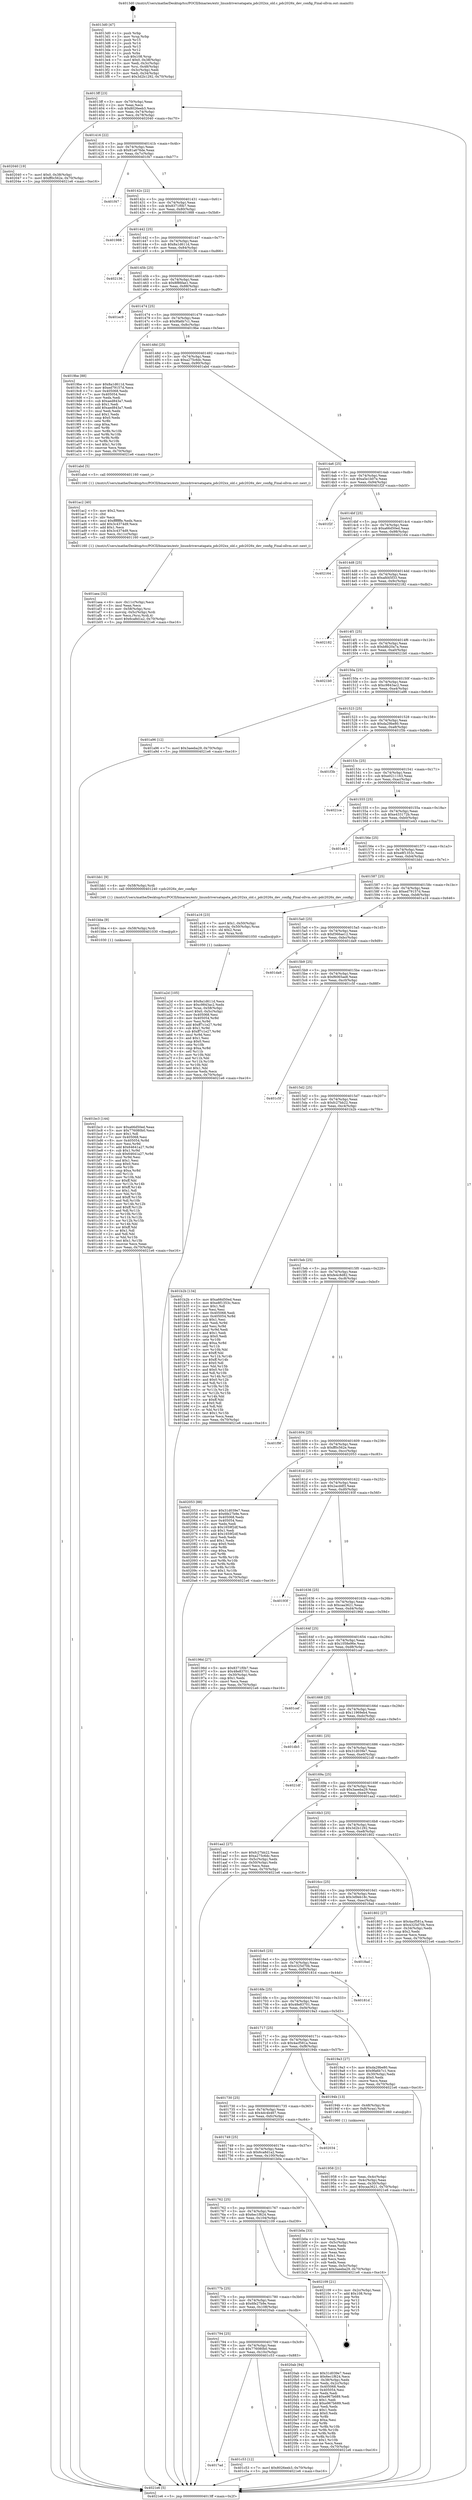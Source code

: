 digraph "0x4013d0" {
  label = "0x4013d0 (/mnt/c/Users/mathe/Desktop/tcc/POCII/binaries/extr_linuxdriversatapata_pdc202xx_old.c_pdc2026x_dev_config_Final-ollvm.out::main(0))"
  labelloc = "t"
  node[shape=record]

  Entry [label="",width=0.3,height=0.3,shape=circle,fillcolor=black,style=filled]
  "0x4013ff" [label="{
     0x4013ff [23]\l
     | [instrs]\l
     &nbsp;&nbsp;0x4013ff \<+3\>: mov -0x70(%rbp),%eax\l
     &nbsp;&nbsp;0x401402 \<+2\>: mov %eax,%ecx\l
     &nbsp;&nbsp;0x401404 \<+6\>: sub $0x8026eeb3,%ecx\l
     &nbsp;&nbsp;0x40140a \<+3\>: mov %eax,-0x74(%rbp)\l
     &nbsp;&nbsp;0x40140d \<+3\>: mov %ecx,-0x78(%rbp)\l
     &nbsp;&nbsp;0x401410 \<+6\>: je 0000000000402040 \<main+0xc70\>\l
  }"]
  "0x402040" [label="{
     0x402040 [19]\l
     | [instrs]\l
     &nbsp;&nbsp;0x402040 \<+7\>: movl $0x0,-0x38(%rbp)\l
     &nbsp;&nbsp;0x402047 \<+7\>: movl $0xff0c562e,-0x70(%rbp)\l
     &nbsp;&nbsp;0x40204e \<+5\>: jmp 00000000004021e6 \<main+0xe16\>\l
  }"]
  "0x401416" [label="{
     0x401416 [22]\l
     | [instrs]\l
     &nbsp;&nbsp;0x401416 \<+5\>: jmp 000000000040141b \<main+0x4b\>\l
     &nbsp;&nbsp;0x40141b \<+3\>: mov -0x74(%rbp),%eax\l
     &nbsp;&nbsp;0x40141e \<+5\>: sub $0x81a676de,%eax\l
     &nbsp;&nbsp;0x401423 \<+3\>: mov %eax,-0x7c(%rbp)\l
     &nbsp;&nbsp;0x401426 \<+6\>: je 0000000000401f47 \<main+0xb77\>\l
  }"]
  Exit [label="",width=0.3,height=0.3,shape=circle,fillcolor=black,style=filled,peripheries=2]
  "0x401f47" [label="{
     0x401f47\l
  }", style=dashed]
  "0x40142c" [label="{
     0x40142c [22]\l
     | [instrs]\l
     &nbsp;&nbsp;0x40142c \<+5\>: jmp 0000000000401431 \<main+0x61\>\l
     &nbsp;&nbsp;0x401431 \<+3\>: mov -0x74(%rbp),%eax\l
     &nbsp;&nbsp;0x401434 \<+5\>: sub $0x8371f0b7,%eax\l
     &nbsp;&nbsp;0x401439 \<+3\>: mov %eax,-0x80(%rbp)\l
     &nbsp;&nbsp;0x40143c \<+6\>: je 0000000000401988 \<main+0x5b8\>\l
  }"]
  "0x4017ad" [label="{
     0x4017ad\l
  }", style=dashed]
  "0x401988" [label="{
     0x401988\l
  }", style=dashed]
  "0x401442" [label="{
     0x401442 [25]\l
     | [instrs]\l
     &nbsp;&nbsp;0x401442 \<+5\>: jmp 0000000000401447 \<main+0x77\>\l
     &nbsp;&nbsp;0x401447 \<+3\>: mov -0x74(%rbp),%eax\l
     &nbsp;&nbsp;0x40144a \<+5\>: sub $0x8a1d611d,%eax\l
     &nbsp;&nbsp;0x40144f \<+6\>: mov %eax,-0x84(%rbp)\l
     &nbsp;&nbsp;0x401455 \<+6\>: je 0000000000402136 \<main+0xd66\>\l
  }"]
  "0x401c53" [label="{
     0x401c53 [12]\l
     | [instrs]\l
     &nbsp;&nbsp;0x401c53 \<+7\>: movl $0x8026eeb3,-0x70(%rbp)\l
     &nbsp;&nbsp;0x401c5a \<+5\>: jmp 00000000004021e6 \<main+0xe16\>\l
  }"]
  "0x402136" [label="{
     0x402136\l
  }", style=dashed]
  "0x40145b" [label="{
     0x40145b [25]\l
     | [instrs]\l
     &nbsp;&nbsp;0x40145b \<+5\>: jmp 0000000000401460 \<main+0x90\>\l
     &nbsp;&nbsp;0x401460 \<+3\>: mov -0x74(%rbp),%eax\l
     &nbsp;&nbsp;0x401463 \<+5\>: sub $0x8f86fae1,%eax\l
     &nbsp;&nbsp;0x401468 \<+6\>: mov %eax,-0x88(%rbp)\l
     &nbsp;&nbsp;0x40146e \<+6\>: je 0000000000401ec9 \<main+0xaf9\>\l
  }"]
  "0x401794" [label="{
     0x401794 [25]\l
     | [instrs]\l
     &nbsp;&nbsp;0x401794 \<+5\>: jmp 0000000000401799 \<main+0x3c9\>\l
     &nbsp;&nbsp;0x401799 \<+3\>: mov -0x74(%rbp),%eax\l
     &nbsp;&nbsp;0x40179c \<+5\>: sub $0x776080b0,%eax\l
     &nbsp;&nbsp;0x4017a1 \<+6\>: mov %eax,-0x10c(%rbp)\l
     &nbsp;&nbsp;0x4017a7 \<+6\>: je 0000000000401c53 \<main+0x883\>\l
  }"]
  "0x401ec9" [label="{
     0x401ec9\l
  }", style=dashed]
  "0x401474" [label="{
     0x401474 [25]\l
     | [instrs]\l
     &nbsp;&nbsp;0x401474 \<+5\>: jmp 0000000000401479 \<main+0xa9\>\l
     &nbsp;&nbsp;0x401479 \<+3\>: mov -0x74(%rbp),%eax\l
     &nbsp;&nbsp;0x40147c \<+5\>: sub $0x9fa6b7c1,%eax\l
     &nbsp;&nbsp;0x401481 \<+6\>: mov %eax,-0x8c(%rbp)\l
     &nbsp;&nbsp;0x401487 \<+6\>: je 00000000004019be \<main+0x5ee\>\l
  }"]
  "0x4020ab" [label="{
     0x4020ab [94]\l
     | [instrs]\l
     &nbsp;&nbsp;0x4020ab \<+5\>: mov $0x31d039e7,%eax\l
     &nbsp;&nbsp;0x4020b0 \<+5\>: mov $0x6ec1f624,%ecx\l
     &nbsp;&nbsp;0x4020b5 \<+3\>: mov -0x38(%rbp),%edx\l
     &nbsp;&nbsp;0x4020b8 \<+3\>: mov %edx,-0x2c(%rbp)\l
     &nbsp;&nbsp;0x4020bb \<+7\>: mov 0x405068,%edx\l
     &nbsp;&nbsp;0x4020c2 \<+7\>: mov 0x405054,%esi\l
     &nbsp;&nbsp;0x4020c9 \<+2\>: mov %edx,%edi\l
     &nbsp;&nbsp;0x4020cb \<+6\>: sub $0xe967b689,%edi\l
     &nbsp;&nbsp;0x4020d1 \<+3\>: sub $0x1,%edi\l
     &nbsp;&nbsp;0x4020d4 \<+6\>: add $0xe967b689,%edi\l
     &nbsp;&nbsp;0x4020da \<+3\>: imul %edi,%edx\l
     &nbsp;&nbsp;0x4020dd \<+3\>: and $0x1,%edx\l
     &nbsp;&nbsp;0x4020e0 \<+3\>: cmp $0x0,%edx\l
     &nbsp;&nbsp;0x4020e3 \<+4\>: sete %r8b\l
     &nbsp;&nbsp;0x4020e7 \<+3\>: cmp $0xa,%esi\l
     &nbsp;&nbsp;0x4020ea \<+4\>: setl %r9b\l
     &nbsp;&nbsp;0x4020ee \<+3\>: mov %r8b,%r10b\l
     &nbsp;&nbsp;0x4020f1 \<+3\>: and %r9b,%r10b\l
     &nbsp;&nbsp;0x4020f4 \<+3\>: xor %r9b,%r8b\l
     &nbsp;&nbsp;0x4020f7 \<+3\>: or %r8b,%r10b\l
     &nbsp;&nbsp;0x4020fa \<+4\>: test $0x1,%r10b\l
     &nbsp;&nbsp;0x4020fe \<+3\>: cmovne %ecx,%eax\l
     &nbsp;&nbsp;0x402101 \<+3\>: mov %eax,-0x70(%rbp)\l
     &nbsp;&nbsp;0x402104 \<+5\>: jmp 00000000004021e6 \<main+0xe16\>\l
  }"]
  "0x4019be" [label="{
     0x4019be [88]\l
     | [instrs]\l
     &nbsp;&nbsp;0x4019be \<+5\>: mov $0x8a1d611d,%eax\l
     &nbsp;&nbsp;0x4019c3 \<+5\>: mov $0xed79157d,%ecx\l
     &nbsp;&nbsp;0x4019c8 \<+7\>: mov 0x405068,%edx\l
     &nbsp;&nbsp;0x4019cf \<+7\>: mov 0x405054,%esi\l
     &nbsp;&nbsp;0x4019d6 \<+2\>: mov %edx,%edi\l
     &nbsp;&nbsp;0x4019d8 \<+6\>: sub $0xaed843a7,%edi\l
     &nbsp;&nbsp;0x4019de \<+3\>: sub $0x1,%edi\l
     &nbsp;&nbsp;0x4019e1 \<+6\>: add $0xaed843a7,%edi\l
     &nbsp;&nbsp;0x4019e7 \<+3\>: imul %edi,%edx\l
     &nbsp;&nbsp;0x4019ea \<+3\>: and $0x1,%edx\l
     &nbsp;&nbsp;0x4019ed \<+3\>: cmp $0x0,%edx\l
     &nbsp;&nbsp;0x4019f0 \<+4\>: sete %r8b\l
     &nbsp;&nbsp;0x4019f4 \<+3\>: cmp $0xa,%esi\l
     &nbsp;&nbsp;0x4019f7 \<+4\>: setl %r9b\l
     &nbsp;&nbsp;0x4019fb \<+3\>: mov %r8b,%r10b\l
     &nbsp;&nbsp;0x4019fe \<+3\>: and %r9b,%r10b\l
     &nbsp;&nbsp;0x401a01 \<+3\>: xor %r9b,%r8b\l
     &nbsp;&nbsp;0x401a04 \<+3\>: or %r8b,%r10b\l
     &nbsp;&nbsp;0x401a07 \<+4\>: test $0x1,%r10b\l
     &nbsp;&nbsp;0x401a0b \<+3\>: cmovne %ecx,%eax\l
     &nbsp;&nbsp;0x401a0e \<+3\>: mov %eax,-0x70(%rbp)\l
     &nbsp;&nbsp;0x401a11 \<+5\>: jmp 00000000004021e6 \<main+0xe16\>\l
  }"]
  "0x40148d" [label="{
     0x40148d [25]\l
     | [instrs]\l
     &nbsp;&nbsp;0x40148d \<+5\>: jmp 0000000000401492 \<main+0xc2\>\l
     &nbsp;&nbsp;0x401492 \<+3\>: mov -0x74(%rbp),%eax\l
     &nbsp;&nbsp;0x401495 \<+5\>: sub $0xa275c6dc,%eax\l
     &nbsp;&nbsp;0x40149a \<+6\>: mov %eax,-0x90(%rbp)\l
     &nbsp;&nbsp;0x4014a0 \<+6\>: je 0000000000401abd \<main+0x6ed\>\l
  }"]
  "0x40177b" [label="{
     0x40177b [25]\l
     | [instrs]\l
     &nbsp;&nbsp;0x40177b \<+5\>: jmp 0000000000401780 \<main+0x3b0\>\l
     &nbsp;&nbsp;0x401780 \<+3\>: mov -0x74(%rbp),%eax\l
     &nbsp;&nbsp;0x401783 \<+5\>: sub $0x6fe27b9e,%eax\l
     &nbsp;&nbsp;0x401788 \<+6\>: mov %eax,-0x108(%rbp)\l
     &nbsp;&nbsp;0x40178e \<+6\>: je 00000000004020ab \<main+0xcdb\>\l
  }"]
  "0x401abd" [label="{
     0x401abd [5]\l
     | [instrs]\l
     &nbsp;&nbsp;0x401abd \<+5\>: call 0000000000401160 \<next_i\>\l
     | [calls]\l
     &nbsp;&nbsp;0x401160 \{1\} (/mnt/c/Users/mathe/Desktop/tcc/POCII/binaries/extr_linuxdriversatapata_pdc202xx_old.c_pdc2026x_dev_config_Final-ollvm.out::next_i)\l
  }"]
  "0x4014a6" [label="{
     0x4014a6 [25]\l
     | [instrs]\l
     &nbsp;&nbsp;0x4014a6 \<+5\>: jmp 00000000004014ab \<main+0xdb\>\l
     &nbsp;&nbsp;0x4014ab \<+3\>: mov -0x74(%rbp),%eax\l
     &nbsp;&nbsp;0x4014ae \<+5\>: sub $0xa5e1b07e,%eax\l
     &nbsp;&nbsp;0x4014b3 \<+6\>: mov %eax,-0x94(%rbp)\l
     &nbsp;&nbsp;0x4014b9 \<+6\>: je 0000000000401f2f \<main+0xb5f\>\l
  }"]
  "0x402109" [label="{
     0x402109 [21]\l
     | [instrs]\l
     &nbsp;&nbsp;0x402109 \<+3\>: mov -0x2c(%rbp),%eax\l
     &nbsp;&nbsp;0x40210c \<+7\>: add $0x108,%rsp\l
     &nbsp;&nbsp;0x402113 \<+1\>: pop %rbx\l
     &nbsp;&nbsp;0x402114 \<+2\>: pop %r12\l
     &nbsp;&nbsp;0x402116 \<+2\>: pop %r13\l
     &nbsp;&nbsp;0x402118 \<+2\>: pop %r14\l
     &nbsp;&nbsp;0x40211a \<+2\>: pop %r15\l
     &nbsp;&nbsp;0x40211c \<+1\>: pop %rbp\l
     &nbsp;&nbsp;0x40211d \<+1\>: ret\l
  }"]
  "0x401f2f" [label="{
     0x401f2f\l
  }", style=dashed]
  "0x4014bf" [label="{
     0x4014bf [25]\l
     | [instrs]\l
     &nbsp;&nbsp;0x4014bf \<+5\>: jmp 00000000004014c4 \<main+0xf4\>\l
     &nbsp;&nbsp;0x4014c4 \<+3\>: mov -0x74(%rbp),%eax\l
     &nbsp;&nbsp;0x4014c7 \<+5\>: sub $0xa66d50ed,%eax\l
     &nbsp;&nbsp;0x4014cc \<+6\>: mov %eax,-0x98(%rbp)\l
     &nbsp;&nbsp;0x4014d2 \<+6\>: je 0000000000402164 \<main+0xd94\>\l
  }"]
  "0x401bc3" [label="{
     0x401bc3 [144]\l
     | [instrs]\l
     &nbsp;&nbsp;0x401bc3 \<+5\>: mov $0xa66d50ed,%eax\l
     &nbsp;&nbsp;0x401bc8 \<+5\>: mov $0x776080b0,%ecx\l
     &nbsp;&nbsp;0x401bcd \<+2\>: mov $0x1,%dl\l
     &nbsp;&nbsp;0x401bcf \<+7\>: mov 0x405068,%esi\l
     &nbsp;&nbsp;0x401bd6 \<+8\>: mov 0x405054,%r8d\l
     &nbsp;&nbsp;0x401bde \<+3\>: mov %esi,%r9d\l
     &nbsp;&nbsp;0x401be1 \<+7\>: add $0x64641a27,%r9d\l
     &nbsp;&nbsp;0x401be8 \<+4\>: sub $0x1,%r9d\l
     &nbsp;&nbsp;0x401bec \<+7\>: sub $0x64641a27,%r9d\l
     &nbsp;&nbsp;0x401bf3 \<+4\>: imul %r9d,%esi\l
     &nbsp;&nbsp;0x401bf7 \<+3\>: and $0x1,%esi\l
     &nbsp;&nbsp;0x401bfa \<+3\>: cmp $0x0,%esi\l
     &nbsp;&nbsp;0x401bfd \<+4\>: sete %r10b\l
     &nbsp;&nbsp;0x401c01 \<+4\>: cmp $0xa,%r8d\l
     &nbsp;&nbsp;0x401c05 \<+4\>: setl %r11b\l
     &nbsp;&nbsp;0x401c09 \<+3\>: mov %r10b,%bl\l
     &nbsp;&nbsp;0x401c0c \<+3\>: xor $0xff,%bl\l
     &nbsp;&nbsp;0x401c0f \<+3\>: mov %r11b,%r14b\l
     &nbsp;&nbsp;0x401c12 \<+4\>: xor $0xff,%r14b\l
     &nbsp;&nbsp;0x401c16 \<+3\>: xor $0x1,%dl\l
     &nbsp;&nbsp;0x401c19 \<+3\>: mov %bl,%r15b\l
     &nbsp;&nbsp;0x401c1c \<+4\>: and $0xff,%r15b\l
     &nbsp;&nbsp;0x401c20 \<+3\>: and %dl,%r10b\l
     &nbsp;&nbsp;0x401c23 \<+3\>: mov %r14b,%r12b\l
     &nbsp;&nbsp;0x401c26 \<+4\>: and $0xff,%r12b\l
     &nbsp;&nbsp;0x401c2a \<+3\>: and %dl,%r11b\l
     &nbsp;&nbsp;0x401c2d \<+3\>: or %r10b,%r15b\l
     &nbsp;&nbsp;0x401c30 \<+3\>: or %r11b,%r12b\l
     &nbsp;&nbsp;0x401c33 \<+3\>: xor %r12b,%r15b\l
     &nbsp;&nbsp;0x401c36 \<+3\>: or %r14b,%bl\l
     &nbsp;&nbsp;0x401c39 \<+3\>: xor $0xff,%bl\l
     &nbsp;&nbsp;0x401c3c \<+3\>: or $0x1,%dl\l
     &nbsp;&nbsp;0x401c3f \<+2\>: and %dl,%bl\l
     &nbsp;&nbsp;0x401c41 \<+3\>: or %bl,%r15b\l
     &nbsp;&nbsp;0x401c44 \<+4\>: test $0x1,%r15b\l
     &nbsp;&nbsp;0x401c48 \<+3\>: cmovne %ecx,%eax\l
     &nbsp;&nbsp;0x401c4b \<+3\>: mov %eax,-0x70(%rbp)\l
     &nbsp;&nbsp;0x401c4e \<+5\>: jmp 00000000004021e6 \<main+0xe16\>\l
  }"]
  "0x402164" [label="{
     0x402164\l
  }", style=dashed]
  "0x4014d8" [label="{
     0x4014d8 [25]\l
     | [instrs]\l
     &nbsp;&nbsp;0x4014d8 \<+5\>: jmp 00000000004014dd \<main+0x10d\>\l
     &nbsp;&nbsp;0x4014dd \<+3\>: mov -0x74(%rbp),%eax\l
     &nbsp;&nbsp;0x4014e0 \<+5\>: sub $0xafd45f33,%eax\l
     &nbsp;&nbsp;0x4014e5 \<+6\>: mov %eax,-0x9c(%rbp)\l
     &nbsp;&nbsp;0x4014eb \<+6\>: je 0000000000402182 \<main+0xdb2\>\l
  }"]
  "0x401bba" [label="{
     0x401bba [9]\l
     | [instrs]\l
     &nbsp;&nbsp;0x401bba \<+4\>: mov -0x58(%rbp),%rdi\l
     &nbsp;&nbsp;0x401bbe \<+5\>: call 0000000000401030 \<free@plt\>\l
     | [calls]\l
     &nbsp;&nbsp;0x401030 \{1\} (unknown)\l
  }"]
  "0x402182" [label="{
     0x402182\l
  }", style=dashed]
  "0x4014f1" [label="{
     0x4014f1 [25]\l
     | [instrs]\l
     &nbsp;&nbsp;0x4014f1 \<+5\>: jmp 00000000004014f6 \<main+0x126\>\l
     &nbsp;&nbsp;0x4014f6 \<+3\>: mov -0x74(%rbp),%eax\l
     &nbsp;&nbsp;0x4014f9 \<+5\>: sub $0xb8b20a7a,%eax\l
     &nbsp;&nbsp;0x4014fe \<+6\>: mov %eax,-0xa0(%rbp)\l
     &nbsp;&nbsp;0x401504 \<+6\>: je 00000000004021b0 \<main+0xde0\>\l
  }"]
  "0x401762" [label="{
     0x401762 [25]\l
     | [instrs]\l
     &nbsp;&nbsp;0x401762 \<+5\>: jmp 0000000000401767 \<main+0x397\>\l
     &nbsp;&nbsp;0x401767 \<+3\>: mov -0x74(%rbp),%eax\l
     &nbsp;&nbsp;0x40176a \<+5\>: sub $0x6ec1f624,%eax\l
     &nbsp;&nbsp;0x40176f \<+6\>: mov %eax,-0x104(%rbp)\l
     &nbsp;&nbsp;0x401775 \<+6\>: je 0000000000402109 \<main+0xd39\>\l
  }"]
  "0x4021b0" [label="{
     0x4021b0\l
  }", style=dashed]
  "0x40150a" [label="{
     0x40150a [25]\l
     | [instrs]\l
     &nbsp;&nbsp;0x40150a \<+5\>: jmp 000000000040150f \<main+0x13f\>\l
     &nbsp;&nbsp;0x40150f \<+3\>: mov -0x74(%rbp),%eax\l
     &nbsp;&nbsp;0x401512 \<+5\>: sub $0xc9843ac2,%eax\l
     &nbsp;&nbsp;0x401517 \<+6\>: mov %eax,-0xa4(%rbp)\l
     &nbsp;&nbsp;0x40151d \<+6\>: je 0000000000401a96 \<main+0x6c6\>\l
  }"]
  "0x401b0a" [label="{
     0x401b0a [33]\l
     | [instrs]\l
     &nbsp;&nbsp;0x401b0a \<+2\>: xor %eax,%eax\l
     &nbsp;&nbsp;0x401b0c \<+3\>: mov -0x5c(%rbp),%ecx\l
     &nbsp;&nbsp;0x401b0f \<+2\>: mov %eax,%edx\l
     &nbsp;&nbsp;0x401b11 \<+2\>: sub %ecx,%edx\l
     &nbsp;&nbsp;0x401b13 \<+2\>: mov %eax,%ecx\l
     &nbsp;&nbsp;0x401b15 \<+3\>: sub $0x1,%ecx\l
     &nbsp;&nbsp;0x401b18 \<+2\>: add %ecx,%edx\l
     &nbsp;&nbsp;0x401b1a \<+2\>: sub %edx,%eax\l
     &nbsp;&nbsp;0x401b1c \<+3\>: mov %eax,-0x5c(%rbp)\l
     &nbsp;&nbsp;0x401b1f \<+7\>: movl $0x3aeeba29,-0x70(%rbp)\l
     &nbsp;&nbsp;0x401b26 \<+5\>: jmp 00000000004021e6 \<main+0xe16\>\l
  }"]
  "0x401a96" [label="{
     0x401a96 [12]\l
     | [instrs]\l
     &nbsp;&nbsp;0x401a96 \<+7\>: movl $0x3aeeba29,-0x70(%rbp)\l
     &nbsp;&nbsp;0x401a9d \<+5\>: jmp 00000000004021e6 \<main+0xe16\>\l
  }"]
  "0x401523" [label="{
     0x401523 [25]\l
     | [instrs]\l
     &nbsp;&nbsp;0x401523 \<+5\>: jmp 0000000000401528 \<main+0x158\>\l
     &nbsp;&nbsp;0x401528 \<+3\>: mov -0x74(%rbp),%eax\l
     &nbsp;&nbsp;0x40152b \<+5\>: sub $0xda29be80,%eax\l
     &nbsp;&nbsp;0x401530 \<+6\>: mov %eax,-0xa8(%rbp)\l
     &nbsp;&nbsp;0x401536 \<+6\>: je 0000000000401f3b \<main+0xb6b\>\l
  }"]
  "0x401749" [label="{
     0x401749 [25]\l
     | [instrs]\l
     &nbsp;&nbsp;0x401749 \<+5\>: jmp 000000000040174e \<main+0x37e\>\l
     &nbsp;&nbsp;0x40174e \<+3\>: mov -0x74(%rbp),%eax\l
     &nbsp;&nbsp;0x401751 \<+5\>: sub $0x6ca8d1a2,%eax\l
     &nbsp;&nbsp;0x401756 \<+6\>: mov %eax,-0x100(%rbp)\l
     &nbsp;&nbsp;0x40175c \<+6\>: je 0000000000401b0a \<main+0x73a\>\l
  }"]
  "0x401f3b" [label="{
     0x401f3b\l
  }", style=dashed]
  "0x40153c" [label="{
     0x40153c [25]\l
     | [instrs]\l
     &nbsp;&nbsp;0x40153c \<+5\>: jmp 0000000000401541 \<main+0x171\>\l
     &nbsp;&nbsp;0x401541 \<+3\>: mov -0x74(%rbp),%eax\l
     &nbsp;&nbsp;0x401544 \<+5\>: sub $0xe0211163,%eax\l
     &nbsp;&nbsp;0x401549 \<+6\>: mov %eax,-0xac(%rbp)\l
     &nbsp;&nbsp;0x40154f \<+6\>: je 00000000004021ce \<main+0xdfe\>\l
  }"]
  "0x402034" [label="{
     0x402034\l
  }", style=dashed]
  "0x4021ce" [label="{
     0x4021ce\l
  }", style=dashed]
  "0x401555" [label="{
     0x401555 [25]\l
     | [instrs]\l
     &nbsp;&nbsp;0x401555 \<+5\>: jmp 000000000040155a \<main+0x18a\>\l
     &nbsp;&nbsp;0x40155a \<+3\>: mov -0x74(%rbp),%eax\l
     &nbsp;&nbsp;0x40155d \<+5\>: sub $0xe433172b,%eax\l
     &nbsp;&nbsp;0x401562 \<+6\>: mov %eax,-0xb0(%rbp)\l
     &nbsp;&nbsp;0x401568 \<+6\>: je 0000000000401e43 \<main+0xa73\>\l
  }"]
  "0x401aea" [label="{
     0x401aea [32]\l
     | [instrs]\l
     &nbsp;&nbsp;0x401aea \<+6\>: mov -0x11c(%rbp),%ecx\l
     &nbsp;&nbsp;0x401af0 \<+3\>: imul %eax,%ecx\l
     &nbsp;&nbsp;0x401af3 \<+4\>: mov -0x58(%rbp),%rsi\l
     &nbsp;&nbsp;0x401af7 \<+4\>: movslq -0x5c(%rbp),%rdi\l
     &nbsp;&nbsp;0x401afb \<+3\>: mov %ecx,(%rsi,%rdi,4)\l
     &nbsp;&nbsp;0x401afe \<+7\>: movl $0x6ca8d1a2,-0x70(%rbp)\l
     &nbsp;&nbsp;0x401b05 \<+5\>: jmp 00000000004021e6 \<main+0xe16\>\l
  }"]
  "0x401e43" [label="{
     0x401e43\l
  }", style=dashed]
  "0x40156e" [label="{
     0x40156e [25]\l
     | [instrs]\l
     &nbsp;&nbsp;0x40156e \<+5\>: jmp 0000000000401573 \<main+0x1a3\>\l
     &nbsp;&nbsp;0x401573 \<+3\>: mov -0x74(%rbp),%eax\l
     &nbsp;&nbsp;0x401576 \<+5\>: sub $0xe8f1353c,%eax\l
     &nbsp;&nbsp;0x40157b \<+6\>: mov %eax,-0xb4(%rbp)\l
     &nbsp;&nbsp;0x401581 \<+6\>: je 0000000000401bb1 \<main+0x7e1\>\l
  }"]
  "0x401ac2" [label="{
     0x401ac2 [40]\l
     | [instrs]\l
     &nbsp;&nbsp;0x401ac2 \<+5\>: mov $0x2,%ecx\l
     &nbsp;&nbsp;0x401ac7 \<+1\>: cltd\l
     &nbsp;&nbsp;0x401ac8 \<+2\>: idiv %ecx\l
     &nbsp;&nbsp;0x401aca \<+6\>: imul $0xfffffffe,%edx,%ecx\l
     &nbsp;&nbsp;0x401ad0 \<+6\>: add $0x3c4374d9,%ecx\l
     &nbsp;&nbsp;0x401ad6 \<+3\>: add $0x1,%ecx\l
     &nbsp;&nbsp;0x401ad9 \<+6\>: sub $0x3c4374d9,%ecx\l
     &nbsp;&nbsp;0x401adf \<+6\>: mov %ecx,-0x11c(%rbp)\l
     &nbsp;&nbsp;0x401ae5 \<+5\>: call 0000000000401160 \<next_i\>\l
     | [calls]\l
     &nbsp;&nbsp;0x401160 \{1\} (/mnt/c/Users/mathe/Desktop/tcc/POCII/binaries/extr_linuxdriversatapata_pdc202xx_old.c_pdc2026x_dev_config_Final-ollvm.out::next_i)\l
  }"]
  "0x401bb1" [label="{
     0x401bb1 [9]\l
     | [instrs]\l
     &nbsp;&nbsp;0x401bb1 \<+4\>: mov -0x58(%rbp),%rdi\l
     &nbsp;&nbsp;0x401bb5 \<+5\>: call 0000000000401240 \<pdc2026x_dev_config\>\l
     | [calls]\l
     &nbsp;&nbsp;0x401240 \{1\} (/mnt/c/Users/mathe/Desktop/tcc/POCII/binaries/extr_linuxdriversatapata_pdc202xx_old.c_pdc2026x_dev_config_Final-ollvm.out::pdc2026x_dev_config)\l
  }"]
  "0x401587" [label="{
     0x401587 [25]\l
     | [instrs]\l
     &nbsp;&nbsp;0x401587 \<+5\>: jmp 000000000040158c \<main+0x1bc\>\l
     &nbsp;&nbsp;0x40158c \<+3\>: mov -0x74(%rbp),%eax\l
     &nbsp;&nbsp;0x40158f \<+5\>: sub $0xed79157d,%eax\l
     &nbsp;&nbsp;0x401594 \<+6\>: mov %eax,-0xb8(%rbp)\l
     &nbsp;&nbsp;0x40159a \<+6\>: je 0000000000401a16 \<main+0x646\>\l
  }"]
  "0x401a2d" [label="{
     0x401a2d [105]\l
     | [instrs]\l
     &nbsp;&nbsp;0x401a2d \<+5\>: mov $0x8a1d611d,%ecx\l
     &nbsp;&nbsp;0x401a32 \<+5\>: mov $0xc9843ac2,%edx\l
     &nbsp;&nbsp;0x401a37 \<+4\>: mov %rax,-0x58(%rbp)\l
     &nbsp;&nbsp;0x401a3b \<+7\>: movl $0x0,-0x5c(%rbp)\l
     &nbsp;&nbsp;0x401a42 \<+7\>: mov 0x405068,%esi\l
     &nbsp;&nbsp;0x401a49 \<+8\>: mov 0x405054,%r8d\l
     &nbsp;&nbsp;0x401a51 \<+3\>: mov %esi,%r9d\l
     &nbsp;&nbsp;0x401a54 \<+7\>: add $0xff7c1e27,%r9d\l
     &nbsp;&nbsp;0x401a5b \<+4\>: sub $0x1,%r9d\l
     &nbsp;&nbsp;0x401a5f \<+7\>: sub $0xff7c1e27,%r9d\l
     &nbsp;&nbsp;0x401a66 \<+4\>: imul %r9d,%esi\l
     &nbsp;&nbsp;0x401a6a \<+3\>: and $0x1,%esi\l
     &nbsp;&nbsp;0x401a6d \<+3\>: cmp $0x0,%esi\l
     &nbsp;&nbsp;0x401a70 \<+4\>: sete %r10b\l
     &nbsp;&nbsp;0x401a74 \<+4\>: cmp $0xa,%r8d\l
     &nbsp;&nbsp;0x401a78 \<+4\>: setl %r11b\l
     &nbsp;&nbsp;0x401a7c \<+3\>: mov %r10b,%bl\l
     &nbsp;&nbsp;0x401a7f \<+3\>: and %r11b,%bl\l
     &nbsp;&nbsp;0x401a82 \<+3\>: xor %r11b,%r10b\l
     &nbsp;&nbsp;0x401a85 \<+3\>: or %r10b,%bl\l
     &nbsp;&nbsp;0x401a88 \<+3\>: test $0x1,%bl\l
     &nbsp;&nbsp;0x401a8b \<+3\>: cmovne %edx,%ecx\l
     &nbsp;&nbsp;0x401a8e \<+3\>: mov %ecx,-0x70(%rbp)\l
     &nbsp;&nbsp;0x401a91 \<+5\>: jmp 00000000004021e6 \<main+0xe16\>\l
  }"]
  "0x401a16" [label="{
     0x401a16 [23]\l
     | [instrs]\l
     &nbsp;&nbsp;0x401a16 \<+7\>: movl $0x1,-0x50(%rbp)\l
     &nbsp;&nbsp;0x401a1d \<+4\>: movslq -0x50(%rbp),%rax\l
     &nbsp;&nbsp;0x401a21 \<+4\>: shl $0x2,%rax\l
     &nbsp;&nbsp;0x401a25 \<+3\>: mov %rax,%rdi\l
     &nbsp;&nbsp;0x401a28 \<+5\>: call 0000000000401050 \<malloc@plt\>\l
     | [calls]\l
     &nbsp;&nbsp;0x401050 \{1\} (unknown)\l
  }"]
  "0x4015a0" [label="{
     0x4015a0 [25]\l
     | [instrs]\l
     &nbsp;&nbsp;0x4015a0 \<+5\>: jmp 00000000004015a5 \<main+0x1d5\>\l
     &nbsp;&nbsp;0x4015a5 \<+3\>: mov -0x74(%rbp),%eax\l
     &nbsp;&nbsp;0x4015a8 \<+5\>: sub $0xf366ae12,%eax\l
     &nbsp;&nbsp;0x4015ad \<+6\>: mov %eax,-0xbc(%rbp)\l
     &nbsp;&nbsp;0x4015b3 \<+6\>: je 0000000000401da9 \<main+0x9d9\>\l
  }"]
  "0x401958" [label="{
     0x401958 [21]\l
     | [instrs]\l
     &nbsp;&nbsp;0x401958 \<+3\>: mov %eax,-0x4c(%rbp)\l
     &nbsp;&nbsp;0x40195b \<+3\>: mov -0x4c(%rbp),%eax\l
     &nbsp;&nbsp;0x40195e \<+3\>: mov %eax,-0x30(%rbp)\l
     &nbsp;&nbsp;0x401961 \<+7\>: movl $0xcaa3621,-0x70(%rbp)\l
     &nbsp;&nbsp;0x401968 \<+5\>: jmp 00000000004021e6 \<main+0xe16\>\l
  }"]
  "0x401da9" [label="{
     0x401da9\l
  }", style=dashed]
  "0x4015b9" [label="{
     0x4015b9 [25]\l
     | [instrs]\l
     &nbsp;&nbsp;0x4015b9 \<+5\>: jmp 00000000004015be \<main+0x1ee\>\l
     &nbsp;&nbsp;0x4015be \<+3\>: mov -0x74(%rbp),%eax\l
     &nbsp;&nbsp;0x4015c1 \<+5\>: sub $0xf6065ae8,%eax\l
     &nbsp;&nbsp;0x4015c6 \<+6\>: mov %eax,-0xc0(%rbp)\l
     &nbsp;&nbsp;0x4015cc \<+6\>: je 0000000000401c5f \<main+0x88f\>\l
  }"]
  "0x401730" [label="{
     0x401730 [25]\l
     | [instrs]\l
     &nbsp;&nbsp;0x401730 \<+5\>: jmp 0000000000401735 \<main+0x365\>\l
     &nbsp;&nbsp;0x401735 \<+3\>: mov -0x74(%rbp),%eax\l
     &nbsp;&nbsp;0x401738 \<+5\>: sub $0x4dc4b467,%eax\l
     &nbsp;&nbsp;0x40173d \<+6\>: mov %eax,-0xfc(%rbp)\l
     &nbsp;&nbsp;0x401743 \<+6\>: je 0000000000402034 \<main+0xc64\>\l
  }"]
  "0x401c5f" [label="{
     0x401c5f\l
  }", style=dashed]
  "0x4015d2" [label="{
     0x4015d2 [25]\l
     | [instrs]\l
     &nbsp;&nbsp;0x4015d2 \<+5\>: jmp 00000000004015d7 \<main+0x207\>\l
     &nbsp;&nbsp;0x4015d7 \<+3\>: mov -0x74(%rbp),%eax\l
     &nbsp;&nbsp;0x4015da \<+5\>: sub $0xfc27bb22,%eax\l
     &nbsp;&nbsp;0x4015df \<+6\>: mov %eax,-0xc4(%rbp)\l
     &nbsp;&nbsp;0x4015e5 \<+6\>: je 0000000000401b2b \<main+0x75b\>\l
  }"]
  "0x40194b" [label="{
     0x40194b [13]\l
     | [instrs]\l
     &nbsp;&nbsp;0x40194b \<+4\>: mov -0x48(%rbp),%rax\l
     &nbsp;&nbsp;0x40194f \<+4\>: mov 0x8(%rax),%rdi\l
     &nbsp;&nbsp;0x401953 \<+5\>: call 0000000000401060 \<atoi@plt\>\l
     | [calls]\l
     &nbsp;&nbsp;0x401060 \{1\} (unknown)\l
  }"]
  "0x401b2b" [label="{
     0x401b2b [134]\l
     | [instrs]\l
     &nbsp;&nbsp;0x401b2b \<+5\>: mov $0xa66d50ed,%eax\l
     &nbsp;&nbsp;0x401b30 \<+5\>: mov $0xe8f1353c,%ecx\l
     &nbsp;&nbsp;0x401b35 \<+2\>: mov $0x1,%dl\l
     &nbsp;&nbsp;0x401b37 \<+2\>: xor %esi,%esi\l
     &nbsp;&nbsp;0x401b39 \<+7\>: mov 0x405068,%edi\l
     &nbsp;&nbsp;0x401b40 \<+8\>: mov 0x405054,%r8d\l
     &nbsp;&nbsp;0x401b48 \<+3\>: sub $0x1,%esi\l
     &nbsp;&nbsp;0x401b4b \<+3\>: mov %edi,%r9d\l
     &nbsp;&nbsp;0x401b4e \<+3\>: add %esi,%r9d\l
     &nbsp;&nbsp;0x401b51 \<+4\>: imul %r9d,%edi\l
     &nbsp;&nbsp;0x401b55 \<+3\>: and $0x1,%edi\l
     &nbsp;&nbsp;0x401b58 \<+3\>: cmp $0x0,%edi\l
     &nbsp;&nbsp;0x401b5b \<+4\>: sete %r10b\l
     &nbsp;&nbsp;0x401b5f \<+4\>: cmp $0xa,%r8d\l
     &nbsp;&nbsp;0x401b63 \<+4\>: setl %r11b\l
     &nbsp;&nbsp;0x401b67 \<+3\>: mov %r10b,%bl\l
     &nbsp;&nbsp;0x401b6a \<+3\>: xor $0xff,%bl\l
     &nbsp;&nbsp;0x401b6d \<+3\>: mov %r11b,%r14b\l
     &nbsp;&nbsp;0x401b70 \<+4\>: xor $0xff,%r14b\l
     &nbsp;&nbsp;0x401b74 \<+3\>: xor $0x0,%dl\l
     &nbsp;&nbsp;0x401b77 \<+3\>: mov %bl,%r15b\l
     &nbsp;&nbsp;0x401b7a \<+4\>: and $0x0,%r15b\l
     &nbsp;&nbsp;0x401b7e \<+3\>: and %dl,%r10b\l
     &nbsp;&nbsp;0x401b81 \<+3\>: mov %r14b,%r12b\l
     &nbsp;&nbsp;0x401b84 \<+4\>: and $0x0,%r12b\l
     &nbsp;&nbsp;0x401b88 \<+3\>: and %dl,%r11b\l
     &nbsp;&nbsp;0x401b8b \<+3\>: or %r10b,%r15b\l
     &nbsp;&nbsp;0x401b8e \<+3\>: or %r11b,%r12b\l
     &nbsp;&nbsp;0x401b91 \<+3\>: xor %r12b,%r15b\l
     &nbsp;&nbsp;0x401b94 \<+3\>: or %r14b,%bl\l
     &nbsp;&nbsp;0x401b97 \<+3\>: xor $0xff,%bl\l
     &nbsp;&nbsp;0x401b9a \<+3\>: or $0x0,%dl\l
     &nbsp;&nbsp;0x401b9d \<+2\>: and %dl,%bl\l
     &nbsp;&nbsp;0x401b9f \<+3\>: or %bl,%r15b\l
     &nbsp;&nbsp;0x401ba2 \<+4\>: test $0x1,%r15b\l
     &nbsp;&nbsp;0x401ba6 \<+3\>: cmovne %ecx,%eax\l
     &nbsp;&nbsp;0x401ba9 \<+3\>: mov %eax,-0x70(%rbp)\l
     &nbsp;&nbsp;0x401bac \<+5\>: jmp 00000000004021e6 \<main+0xe16\>\l
  }"]
  "0x4015eb" [label="{
     0x4015eb [25]\l
     | [instrs]\l
     &nbsp;&nbsp;0x4015eb \<+5\>: jmp 00000000004015f0 \<main+0x220\>\l
     &nbsp;&nbsp;0x4015f0 \<+3\>: mov -0x74(%rbp),%eax\l
     &nbsp;&nbsp;0x4015f3 \<+5\>: sub $0xfe4c8d82,%eax\l
     &nbsp;&nbsp;0x4015f8 \<+6\>: mov %eax,-0xc8(%rbp)\l
     &nbsp;&nbsp;0x4015fe \<+6\>: je 0000000000401f9f \<main+0xbcf\>\l
  }"]
  "0x401717" [label="{
     0x401717 [25]\l
     | [instrs]\l
     &nbsp;&nbsp;0x401717 \<+5\>: jmp 000000000040171c \<main+0x34c\>\l
     &nbsp;&nbsp;0x40171c \<+3\>: mov -0x74(%rbp),%eax\l
     &nbsp;&nbsp;0x40171f \<+5\>: sub $0x4acf581a,%eax\l
     &nbsp;&nbsp;0x401724 \<+6\>: mov %eax,-0xf8(%rbp)\l
     &nbsp;&nbsp;0x40172a \<+6\>: je 000000000040194b \<main+0x57b\>\l
  }"]
  "0x401f9f" [label="{
     0x401f9f\l
  }", style=dashed]
  "0x401604" [label="{
     0x401604 [25]\l
     | [instrs]\l
     &nbsp;&nbsp;0x401604 \<+5\>: jmp 0000000000401609 \<main+0x239\>\l
     &nbsp;&nbsp;0x401609 \<+3\>: mov -0x74(%rbp),%eax\l
     &nbsp;&nbsp;0x40160c \<+5\>: sub $0xff0c562e,%eax\l
     &nbsp;&nbsp;0x401611 \<+6\>: mov %eax,-0xcc(%rbp)\l
     &nbsp;&nbsp;0x401617 \<+6\>: je 0000000000402053 \<main+0xc83\>\l
  }"]
  "0x4019a3" [label="{
     0x4019a3 [27]\l
     | [instrs]\l
     &nbsp;&nbsp;0x4019a3 \<+5\>: mov $0xda29be80,%eax\l
     &nbsp;&nbsp;0x4019a8 \<+5\>: mov $0x9fa6b7c1,%ecx\l
     &nbsp;&nbsp;0x4019ad \<+3\>: mov -0x30(%rbp),%edx\l
     &nbsp;&nbsp;0x4019b0 \<+3\>: cmp $0x0,%edx\l
     &nbsp;&nbsp;0x4019b3 \<+3\>: cmove %ecx,%eax\l
     &nbsp;&nbsp;0x4019b6 \<+3\>: mov %eax,-0x70(%rbp)\l
     &nbsp;&nbsp;0x4019b9 \<+5\>: jmp 00000000004021e6 \<main+0xe16\>\l
  }"]
  "0x402053" [label="{
     0x402053 [88]\l
     | [instrs]\l
     &nbsp;&nbsp;0x402053 \<+5\>: mov $0x31d039e7,%eax\l
     &nbsp;&nbsp;0x402058 \<+5\>: mov $0x6fe27b9e,%ecx\l
     &nbsp;&nbsp;0x40205d \<+7\>: mov 0x405068,%edx\l
     &nbsp;&nbsp;0x402064 \<+7\>: mov 0x405054,%esi\l
     &nbsp;&nbsp;0x40206b \<+2\>: mov %edx,%edi\l
     &nbsp;&nbsp;0x40206d \<+6\>: sub $0x1659f2df,%edi\l
     &nbsp;&nbsp;0x402073 \<+3\>: sub $0x1,%edi\l
     &nbsp;&nbsp;0x402076 \<+6\>: add $0x1659f2df,%edi\l
     &nbsp;&nbsp;0x40207c \<+3\>: imul %edi,%edx\l
     &nbsp;&nbsp;0x40207f \<+3\>: and $0x1,%edx\l
     &nbsp;&nbsp;0x402082 \<+3\>: cmp $0x0,%edx\l
     &nbsp;&nbsp;0x402085 \<+4\>: sete %r8b\l
     &nbsp;&nbsp;0x402089 \<+3\>: cmp $0xa,%esi\l
     &nbsp;&nbsp;0x40208c \<+4\>: setl %r9b\l
     &nbsp;&nbsp;0x402090 \<+3\>: mov %r8b,%r10b\l
     &nbsp;&nbsp;0x402093 \<+3\>: and %r9b,%r10b\l
     &nbsp;&nbsp;0x402096 \<+3\>: xor %r9b,%r8b\l
     &nbsp;&nbsp;0x402099 \<+3\>: or %r8b,%r10b\l
     &nbsp;&nbsp;0x40209c \<+4\>: test $0x1,%r10b\l
     &nbsp;&nbsp;0x4020a0 \<+3\>: cmovne %ecx,%eax\l
     &nbsp;&nbsp;0x4020a3 \<+3\>: mov %eax,-0x70(%rbp)\l
     &nbsp;&nbsp;0x4020a6 \<+5\>: jmp 00000000004021e6 \<main+0xe16\>\l
  }"]
  "0x40161d" [label="{
     0x40161d [25]\l
     | [instrs]\l
     &nbsp;&nbsp;0x40161d \<+5\>: jmp 0000000000401622 \<main+0x252\>\l
     &nbsp;&nbsp;0x401622 \<+3\>: mov -0x74(%rbp),%eax\l
     &nbsp;&nbsp;0x401625 \<+5\>: sub $0x2acddf3,%eax\l
     &nbsp;&nbsp;0x40162a \<+6\>: mov %eax,-0xd0(%rbp)\l
     &nbsp;&nbsp;0x401630 \<+6\>: je 000000000040193f \<main+0x56f\>\l
  }"]
  "0x4016fe" [label="{
     0x4016fe [25]\l
     | [instrs]\l
     &nbsp;&nbsp;0x4016fe \<+5\>: jmp 0000000000401703 \<main+0x333\>\l
     &nbsp;&nbsp;0x401703 \<+3\>: mov -0x74(%rbp),%eax\l
     &nbsp;&nbsp;0x401706 \<+5\>: sub $0x48e83701,%eax\l
     &nbsp;&nbsp;0x40170b \<+6\>: mov %eax,-0xf4(%rbp)\l
     &nbsp;&nbsp;0x401711 \<+6\>: je 00000000004019a3 \<main+0x5d3\>\l
  }"]
  "0x40193f" [label="{
     0x40193f\l
  }", style=dashed]
  "0x401636" [label="{
     0x401636 [25]\l
     | [instrs]\l
     &nbsp;&nbsp;0x401636 \<+5\>: jmp 000000000040163b \<main+0x26b\>\l
     &nbsp;&nbsp;0x40163b \<+3\>: mov -0x74(%rbp),%eax\l
     &nbsp;&nbsp;0x40163e \<+5\>: sub $0xcaa3621,%eax\l
     &nbsp;&nbsp;0x401643 \<+6\>: mov %eax,-0xd4(%rbp)\l
     &nbsp;&nbsp;0x401649 \<+6\>: je 000000000040196d \<main+0x59d\>\l
  }"]
  "0x40181d" [label="{
     0x40181d\l
  }", style=dashed]
  "0x40196d" [label="{
     0x40196d [27]\l
     | [instrs]\l
     &nbsp;&nbsp;0x40196d \<+5\>: mov $0x8371f0b7,%eax\l
     &nbsp;&nbsp;0x401972 \<+5\>: mov $0x48e83701,%ecx\l
     &nbsp;&nbsp;0x401977 \<+3\>: mov -0x30(%rbp),%edx\l
     &nbsp;&nbsp;0x40197a \<+3\>: cmp $0x1,%edx\l
     &nbsp;&nbsp;0x40197d \<+3\>: cmovl %ecx,%eax\l
     &nbsp;&nbsp;0x401980 \<+3\>: mov %eax,-0x70(%rbp)\l
     &nbsp;&nbsp;0x401983 \<+5\>: jmp 00000000004021e6 \<main+0xe16\>\l
  }"]
  "0x40164f" [label="{
     0x40164f [25]\l
     | [instrs]\l
     &nbsp;&nbsp;0x40164f \<+5\>: jmp 0000000000401654 \<main+0x284\>\l
     &nbsp;&nbsp;0x401654 \<+3\>: mov -0x74(%rbp),%eax\l
     &nbsp;&nbsp;0x401657 \<+5\>: sub $0x1058e96e,%eax\l
     &nbsp;&nbsp;0x40165c \<+6\>: mov %eax,-0xd8(%rbp)\l
     &nbsp;&nbsp;0x401662 \<+6\>: je 0000000000401cef \<main+0x91f\>\l
  }"]
  "0x4016e5" [label="{
     0x4016e5 [25]\l
     | [instrs]\l
     &nbsp;&nbsp;0x4016e5 \<+5\>: jmp 00000000004016ea \<main+0x31a\>\l
     &nbsp;&nbsp;0x4016ea \<+3\>: mov -0x74(%rbp),%eax\l
     &nbsp;&nbsp;0x4016ed \<+5\>: sub $0x4325d70b,%eax\l
     &nbsp;&nbsp;0x4016f2 \<+6\>: mov %eax,-0xf0(%rbp)\l
     &nbsp;&nbsp;0x4016f8 \<+6\>: je 000000000040181d \<main+0x44d\>\l
  }"]
  "0x401cef" [label="{
     0x401cef\l
  }", style=dashed]
  "0x401668" [label="{
     0x401668 [25]\l
     | [instrs]\l
     &nbsp;&nbsp;0x401668 \<+5\>: jmp 000000000040166d \<main+0x29d\>\l
     &nbsp;&nbsp;0x40166d \<+3\>: mov -0x74(%rbp),%eax\l
     &nbsp;&nbsp;0x401670 \<+5\>: sub $0x11969eb4,%eax\l
     &nbsp;&nbsp;0x401675 \<+6\>: mov %eax,-0xdc(%rbp)\l
     &nbsp;&nbsp;0x40167b \<+6\>: je 0000000000401db5 \<main+0x9e5\>\l
  }"]
  "0x4018ad" [label="{
     0x4018ad\l
  }", style=dashed]
  "0x401db5" [label="{
     0x401db5\l
  }", style=dashed]
  "0x401681" [label="{
     0x401681 [25]\l
     | [instrs]\l
     &nbsp;&nbsp;0x401681 \<+5\>: jmp 0000000000401686 \<main+0x2b6\>\l
     &nbsp;&nbsp;0x401686 \<+3\>: mov -0x74(%rbp),%eax\l
     &nbsp;&nbsp;0x401689 \<+5\>: sub $0x31d039e7,%eax\l
     &nbsp;&nbsp;0x40168e \<+6\>: mov %eax,-0xe0(%rbp)\l
     &nbsp;&nbsp;0x401694 \<+6\>: je 00000000004021df \<main+0xe0f\>\l
  }"]
  "0x4013d0" [label="{
     0x4013d0 [47]\l
     | [instrs]\l
     &nbsp;&nbsp;0x4013d0 \<+1\>: push %rbp\l
     &nbsp;&nbsp;0x4013d1 \<+3\>: mov %rsp,%rbp\l
     &nbsp;&nbsp;0x4013d4 \<+2\>: push %r15\l
     &nbsp;&nbsp;0x4013d6 \<+2\>: push %r14\l
     &nbsp;&nbsp;0x4013d8 \<+2\>: push %r13\l
     &nbsp;&nbsp;0x4013da \<+2\>: push %r12\l
     &nbsp;&nbsp;0x4013dc \<+1\>: push %rbx\l
     &nbsp;&nbsp;0x4013dd \<+7\>: sub $0x108,%rsp\l
     &nbsp;&nbsp;0x4013e4 \<+7\>: movl $0x0,-0x38(%rbp)\l
     &nbsp;&nbsp;0x4013eb \<+3\>: mov %edi,-0x3c(%rbp)\l
     &nbsp;&nbsp;0x4013ee \<+4\>: mov %rsi,-0x48(%rbp)\l
     &nbsp;&nbsp;0x4013f2 \<+3\>: mov -0x3c(%rbp),%edi\l
     &nbsp;&nbsp;0x4013f5 \<+3\>: mov %edi,-0x34(%rbp)\l
     &nbsp;&nbsp;0x4013f8 \<+7\>: movl $0x3d2b1292,-0x70(%rbp)\l
  }"]
  "0x4021df" [label="{
     0x4021df\l
  }", style=dashed]
  "0x40169a" [label="{
     0x40169a [25]\l
     | [instrs]\l
     &nbsp;&nbsp;0x40169a \<+5\>: jmp 000000000040169f \<main+0x2cf\>\l
     &nbsp;&nbsp;0x40169f \<+3\>: mov -0x74(%rbp),%eax\l
     &nbsp;&nbsp;0x4016a2 \<+5\>: sub $0x3aeeba29,%eax\l
     &nbsp;&nbsp;0x4016a7 \<+6\>: mov %eax,-0xe4(%rbp)\l
     &nbsp;&nbsp;0x4016ad \<+6\>: je 0000000000401aa2 \<main+0x6d2\>\l
  }"]
  "0x4021e6" [label="{
     0x4021e6 [5]\l
     | [instrs]\l
     &nbsp;&nbsp;0x4021e6 \<+5\>: jmp 00000000004013ff \<main+0x2f\>\l
  }"]
  "0x401aa2" [label="{
     0x401aa2 [27]\l
     | [instrs]\l
     &nbsp;&nbsp;0x401aa2 \<+5\>: mov $0xfc27bb22,%eax\l
     &nbsp;&nbsp;0x401aa7 \<+5\>: mov $0xa275c6dc,%ecx\l
     &nbsp;&nbsp;0x401aac \<+3\>: mov -0x5c(%rbp),%edx\l
     &nbsp;&nbsp;0x401aaf \<+3\>: cmp -0x50(%rbp),%edx\l
     &nbsp;&nbsp;0x401ab2 \<+3\>: cmovl %ecx,%eax\l
     &nbsp;&nbsp;0x401ab5 \<+3\>: mov %eax,-0x70(%rbp)\l
     &nbsp;&nbsp;0x401ab8 \<+5\>: jmp 00000000004021e6 \<main+0xe16\>\l
  }"]
  "0x4016b3" [label="{
     0x4016b3 [25]\l
     | [instrs]\l
     &nbsp;&nbsp;0x4016b3 \<+5\>: jmp 00000000004016b8 \<main+0x2e8\>\l
     &nbsp;&nbsp;0x4016b8 \<+3\>: mov -0x74(%rbp),%eax\l
     &nbsp;&nbsp;0x4016bb \<+5\>: sub $0x3d2b1292,%eax\l
     &nbsp;&nbsp;0x4016c0 \<+6\>: mov %eax,-0xe8(%rbp)\l
     &nbsp;&nbsp;0x4016c6 \<+6\>: je 0000000000401802 \<main+0x432\>\l
  }"]
  "0x4016cc" [label="{
     0x4016cc [25]\l
     | [instrs]\l
     &nbsp;&nbsp;0x4016cc \<+5\>: jmp 00000000004016d1 \<main+0x301\>\l
     &nbsp;&nbsp;0x4016d1 \<+3\>: mov -0x74(%rbp),%eax\l
     &nbsp;&nbsp;0x4016d4 \<+5\>: sub $0x3d9eb18c,%eax\l
     &nbsp;&nbsp;0x4016d9 \<+6\>: mov %eax,-0xec(%rbp)\l
     &nbsp;&nbsp;0x4016df \<+6\>: je 00000000004018ad \<main+0x4dd\>\l
  }"]
  "0x401802" [label="{
     0x401802 [27]\l
     | [instrs]\l
     &nbsp;&nbsp;0x401802 \<+5\>: mov $0x4acf581a,%eax\l
     &nbsp;&nbsp;0x401807 \<+5\>: mov $0x4325d70b,%ecx\l
     &nbsp;&nbsp;0x40180c \<+3\>: mov -0x34(%rbp),%edx\l
     &nbsp;&nbsp;0x40180f \<+3\>: cmp $0x2,%edx\l
     &nbsp;&nbsp;0x401812 \<+3\>: cmovne %ecx,%eax\l
     &nbsp;&nbsp;0x401815 \<+3\>: mov %eax,-0x70(%rbp)\l
     &nbsp;&nbsp;0x401818 \<+5\>: jmp 00000000004021e6 \<main+0xe16\>\l
  }"]
  Entry -> "0x4013d0" [label=" 1"]
  "0x4013ff" -> "0x402040" [label=" 1"]
  "0x4013ff" -> "0x401416" [label=" 17"]
  "0x402109" -> Exit [label=" 1"]
  "0x401416" -> "0x401f47" [label=" 0"]
  "0x401416" -> "0x40142c" [label=" 17"]
  "0x4020ab" -> "0x4021e6" [label=" 1"]
  "0x40142c" -> "0x401988" [label=" 0"]
  "0x40142c" -> "0x401442" [label=" 17"]
  "0x402053" -> "0x4021e6" [label=" 1"]
  "0x401442" -> "0x402136" [label=" 0"]
  "0x401442" -> "0x40145b" [label=" 17"]
  "0x402040" -> "0x4021e6" [label=" 1"]
  "0x40145b" -> "0x401ec9" [label=" 0"]
  "0x40145b" -> "0x401474" [label=" 17"]
  "0x401794" -> "0x4017ad" [label=" 0"]
  "0x401474" -> "0x4019be" [label=" 1"]
  "0x401474" -> "0x40148d" [label=" 16"]
  "0x401794" -> "0x401c53" [label=" 1"]
  "0x40148d" -> "0x401abd" [label=" 1"]
  "0x40148d" -> "0x4014a6" [label=" 15"]
  "0x40177b" -> "0x401794" [label=" 1"]
  "0x4014a6" -> "0x401f2f" [label=" 0"]
  "0x4014a6" -> "0x4014bf" [label=" 15"]
  "0x40177b" -> "0x4020ab" [label=" 1"]
  "0x4014bf" -> "0x402164" [label=" 0"]
  "0x4014bf" -> "0x4014d8" [label=" 15"]
  "0x401762" -> "0x40177b" [label=" 2"]
  "0x4014d8" -> "0x402182" [label=" 0"]
  "0x4014d8" -> "0x4014f1" [label=" 15"]
  "0x401762" -> "0x402109" [label=" 1"]
  "0x4014f1" -> "0x4021b0" [label=" 0"]
  "0x4014f1" -> "0x40150a" [label=" 15"]
  "0x401c53" -> "0x4021e6" [label=" 1"]
  "0x40150a" -> "0x401a96" [label=" 1"]
  "0x40150a" -> "0x401523" [label=" 14"]
  "0x401bc3" -> "0x4021e6" [label=" 1"]
  "0x401523" -> "0x401f3b" [label=" 0"]
  "0x401523" -> "0x40153c" [label=" 14"]
  "0x401bb1" -> "0x401bba" [label=" 1"]
  "0x40153c" -> "0x4021ce" [label=" 0"]
  "0x40153c" -> "0x401555" [label=" 14"]
  "0x401b2b" -> "0x4021e6" [label=" 1"]
  "0x401555" -> "0x401e43" [label=" 0"]
  "0x401555" -> "0x40156e" [label=" 14"]
  "0x401749" -> "0x401762" [label=" 3"]
  "0x40156e" -> "0x401bb1" [label=" 1"]
  "0x40156e" -> "0x401587" [label=" 13"]
  "0x401749" -> "0x401b0a" [label=" 1"]
  "0x401587" -> "0x401a16" [label=" 1"]
  "0x401587" -> "0x4015a0" [label=" 12"]
  "0x401bba" -> "0x401bc3" [label=" 1"]
  "0x4015a0" -> "0x401da9" [label=" 0"]
  "0x4015a0" -> "0x4015b9" [label=" 12"]
  "0x401730" -> "0x401749" [label=" 4"]
  "0x4015b9" -> "0x401c5f" [label=" 0"]
  "0x4015b9" -> "0x4015d2" [label=" 12"]
  "0x401730" -> "0x402034" [label=" 0"]
  "0x4015d2" -> "0x401b2b" [label=" 1"]
  "0x4015d2" -> "0x4015eb" [label=" 11"]
  "0x401b0a" -> "0x4021e6" [label=" 1"]
  "0x4015eb" -> "0x401f9f" [label=" 0"]
  "0x4015eb" -> "0x401604" [label=" 11"]
  "0x401ac2" -> "0x401aea" [label=" 1"]
  "0x401604" -> "0x402053" [label=" 1"]
  "0x401604" -> "0x40161d" [label=" 10"]
  "0x401abd" -> "0x401ac2" [label=" 1"]
  "0x40161d" -> "0x40193f" [label=" 0"]
  "0x40161d" -> "0x401636" [label=" 10"]
  "0x401a96" -> "0x4021e6" [label=" 1"]
  "0x401636" -> "0x40196d" [label=" 1"]
  "0x401636" -> "0x40164f" [label=" 9"]
  "0x401a2d" -> "0x4021e6" [label=" 1"]
  "0x40164f" -> "0x401cef" [label=" 0"]
  "0x40164f" -> "0x401668" [label=" 9"]
  "0x4019be" -> "0x4021e6" [label=" 1"]
  "0x401668" -> "0x401db5" [label=" 0"]
  "0x401668" -> "0x401681" [label=" 9"]
  "0x4019a3" -> "0x4021e6" [label=" 1"]
  "0x401681" -> "0x4021df" [label=" 0"]
  "0x401681" -> "0x40169a" [label=" 9"]
  "0x401958" -> "0x4021e6" [label=" 1"]
  "0x40169a" -> "0x401aa2" [label=" 2"]
  "0x40169a" -> "0x4016b3" [label=" 7"]
  "0x40194b" -> "0x401958" [label=" 1"]
  "0x4016b3" -> "0x401802" [label=" 1"]
  "0x4016b3" -> "0x4016cc" [label=" 6"]
  "0x401802" -> "0x4021e6" [label=" 1"]
  "0x4013d0" -> "0x4013ff" [label=" 1"]
  "0x4021e6" -> "0x4013ff" [label=" 17"]
  "0x40196d" -> "0x4021e6" [label=" 1"]
  "0x4016cc" -> "0x4018ad" [label=" 0"]
  "0x4016cc" -> "0x4016e5" [label=" 6"]
  "0x401a16" -> "0x401a2d" [label=" 1"]
  "0x4016e5" -> "0x40181d" [label=" 0"]
  "0x4016e5" -> "0x4016fe" [label=" 6"]
  "0x401aa2" -> "0x4021e6" [label=" 2"]
  "0x4016fe" -> "0x4019a3" [label=" 1"]
  "0x4016fe" -> "0x401717" [label=" 5"]
  "0x401aea" -> "0x4021e6" [label=" 1"]
  "0x401717" -> "0x40194b" [label=" 1"]
  "0x401717" -> "0x401730" [label=" 4"]
}
